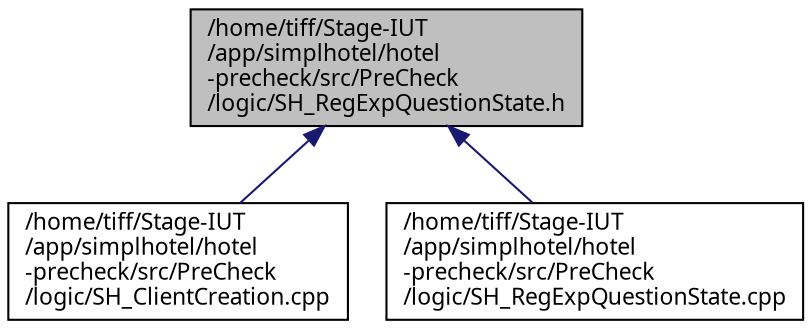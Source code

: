 digraph "/home/tiff/Stage-IUT/app/simplhotel/hotel-precheck/src/PreCheck/logic/SH_RegExpQuestionState.h"
{
 // INTERACTIVE_SVG=YES
  bgcolor="transparent";
  edge [fontname="Verdana",fontsize="11",labelfontname="Verdana",labelfontsize="11"];
  node [fontname="Verdana",fontsize="11",shape=record];
  Node1 [label="/home/tiff/Stage-IUT\l/app/simplhotel/hotel\l-precheck/src/PreCheck\l/logic/SH_RegExpQuestionState.h",height=0.2,width=0.4,color="black", fillcolor="grey75", style="filled" fontcolor="black"];
  Node1 -> Node2 [dir="back",color="midnightblue",fontsize="11",style="solid"];
  Node2 [label="/home/tiff/Stage-IUT\l/app/simplhotel/hotel\l-precheck/src/PreCheck\l/logic/SH_ClientCreation.cpp",height=0.2,width=0.4,color="black",URL="$SH__ClientCreation_8cpp.html"];
  Node1 -> Node3 [dir="back",color="midnightblue",fontsize="11",style="solid"];
  Node3 [label="/home/tiff/Stage-IUT\l/app/simplhotel/hotel\l-precheck/src/PreCheck\l/logic/SH_RegExpQuestionState.cpp",height=0.2,width=0.4,color="black",URL="$SH__RegExpQuestionState_8cpp.html"];
}
